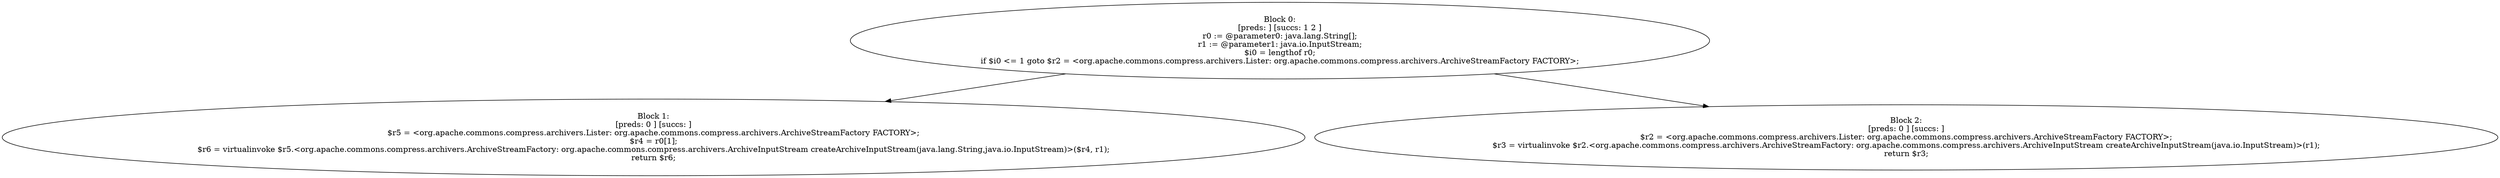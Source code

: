 digraph "unitGraph" {
    "Block 0:
[preds: ] [succs: 1 2 ]
r0 := @parameter0: java.lang.String[];
r1 := @parameter1: java.io.InputStream;
$i0 = lengthof r0;
if $i0 <= 1 goto $r2 = <org.apache.commons.compress.archivers.Lister: org.apache.commons.compress.archivers.ArchiveStreamFactory FACTORY>;
"
    "Block 1:
[preds: 0 ] [succs: ]
$r5 = <org.apache.commons.compress.archivers.Lister: org.apache.commons.compress.archivers.ArchiveStreamFactory FACTORY>;
$r4 = r0[1];
$r6 = virtualinvoke $r5.<org.apache.commons.compress.archivers.ArchiveStreamFactory: org.apache.commons.compress.archivers.ArchiveInputStream createArchiveInputStream(java.lang.String,java.io.InputStream)>($r4, r1);
return $r6;
"
    "Block 2:
[preds: 0 ] [succs: ]
$r2 = <org.apache.commons.compress.archivers.Lister: org.apache.commons.compress.archivers.ArchiveStreamFactory FACTORY>;
$r3 = virtualinvoke $r2.<org.apache.commons.compress.archivers.ArchiveStreamFactory: org.apache.commons.compress.archivers.ArchiveInputStream createArchiveInputStream(java.io.InputStream)>(r1);
return $r3;
"
    "Block 0:
[preds: ] [succs: 1 2 ]
r0 := @parameter0: java.lang.String[];
r1 := @parameter1: java.io.InputStream;
$i0 = lengthof r0;
if $i0 <= 1 goto $r2 = <org.apache.commons.compress.archivers.Lister: org.apache.commons.compress.archivers.ArchiveStreamFactory FACTORY>;
"->"Block 1:
[preds: 0 ] [succs: ]
$r5 = <org.apache.commons.compress.archivers.Lister: org.apache.commons.compress.archivers.ArchiveStreamFactory FACTORY>;
$r4 = r0[1];
$r6 = virtualinvoke $r5.<org.apache.commons.compress.archivers.ArchiveStreamFactory: org.apache.commons.compress.archivers.ArchiveInputStream createArchiveInputStream(java.lang.String,java.io.InputStream)>($r4, r1);
return $r6;
";
    "Block 0:
[preds: ] [succs: 1 2 ]
r0 := @parameter0: java.lang.String[];
r1 := @parameter1: java.io.InputStream;
$i0 = lengthof r0;
if $i0 <= 1 goto $r2 = <org.apache.commons.compress.archivers.Lister: org.apache.commons.compress.archivers.ArchiveStreamFactory FACTORY>;
"->"Block 2:
[preds: 0 ] [succs: ]
$r2 = <org.apache.commons.compress.archivers.Lister: org.apache.commons.compress.archivers.ArchiveStreamFactory FACTORY>;
$r3 = virtualinvoke $r2.<org.apache.commons.compress.archivers.ArchiveStreamFactory: org.apache.commons.compress.archivers.ArchiveInputStream createArchiveInputStream(java.io.InputStream)>(r1);
return $r3;
";
}
